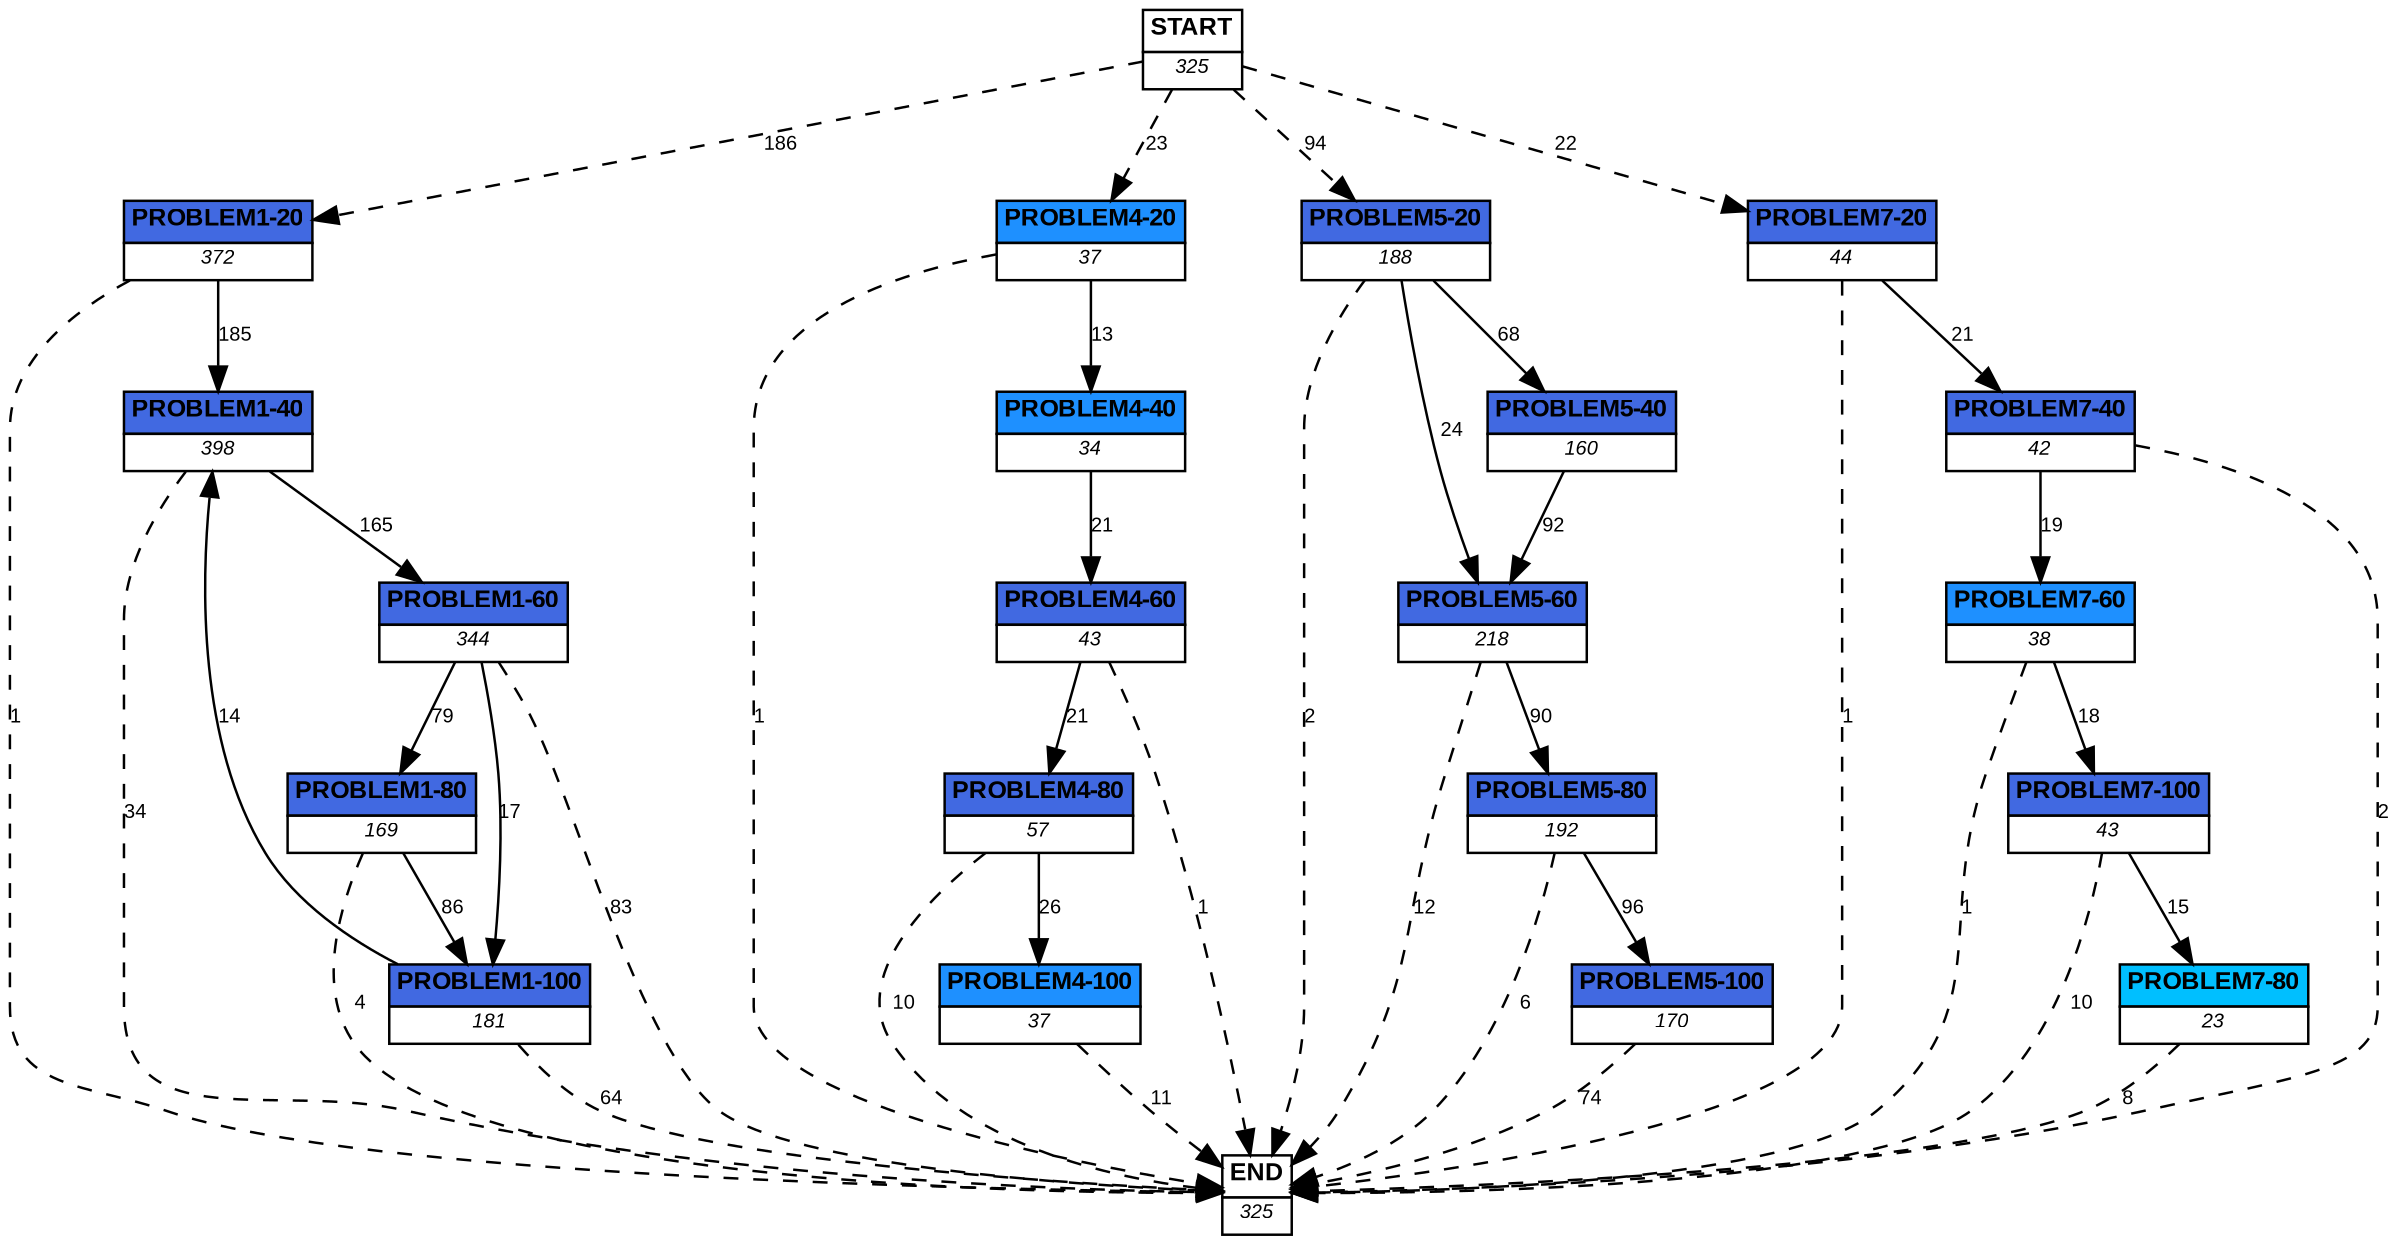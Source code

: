 digraph graphname {
	dpi = 150
	size="16,11!";
	margin = 0;
"PROBLEM1-20" [shape=plain, label=<<table border="0" cellborder="1" cellspacing="0"><tr><td bgcolor="royalblue"><FONT face="Arial" POINT-SIZE="10"><b>PROBLEM1-20</b></FONT></td></tr><tr><td bgcolor="white"><FONT face="Arial" POINT-SIZE="8"><i>372</i></FONT></td></tr></table>>]
"PROBLEM1-40" [shape=plain, label=<<table border="0" cellborder="1" cellspacing="0"><tr><td bgcolor="royalblue"><FONT face="Arial" POINT-SIZE="10"><b>PROBLEM1-40</b></FONT></td></tr><tr><td bgcolor="white"><FONT face="Arial" POINT-SIZE="8"><i>398</i></FONT></td></tr></table>>]
"PROBLEM1-60" [shape=plain, label=<<table border="0" cellborder="1" cellspacing="0"><tr><td bgcolor="royalblue"><FONT face="Arial" POINT-SIZE="10"><b>PROBLEM1-60</b></FONT></td></tr><tr><td bgcolor="white"><FONT face="Arial" POINT-SIZE="8"><i>344</i></FONT></td></tr></table>>]
"PROBLEM1-100" [shape=plain, label=<<table border="0" cellborder="1" cellspacing="0"><tr><td bgcolor="royalblue"><FONT face="Arial" POINT-SIZE="10"><b>PROBLEM1-100</b></FONT></td></tr><tr><td bgcolor="white"><FONT face="Arial" POINT-SIZE="8"><i>181</i></FONT></td></tr></table>>]
"PROBLEM1-80" [shape=plain, label=<<table border="0" cellborder="1" cellspacing="0"><tr><td bgcolor="royalblue"><FONT face="Arial" POINT-SIZE="10"><b>PROBLEM1-80</b></FONT></td></tr><tr><td bgcolor="white"><FONT face="Arial" POINT-SIZE="8"><i>169</i></FONT></td></tr></table>>]
"PROBLEM4-20" [shape=plain, label=<<table border="0" cellborder="1" cellspacing="0"><tr><td bgcolor="dodgerblue"><FONT face="Arial" POINT-SIZE="10"><b>PROBLEM4-20</b></FONT></td></tr><tr><td bgcolor="white"><FONT face="Arial" POINT-SIZE="8"><i>37</i></FONT></td></tr></table>>]
"PROBLEM4-40" [shape=plain, label=<<table border="0" cellborder="1" cellspacing="0"><tr><td bgcolor="dodgerblue"><FONT face="Arial" POINT-SIZE="10"><b>PROBLEM4-40</b></FONT></td></tr><tr><td bgcolor="white"><FONT face="Arial" POINT-SIZE="8"><i>34</i></FONT></td></tr></table>>]
"PROBLEM4-60" [shape=plain, label=<<table border="0" cellborder="1" cellspacing="0"><tr><td bgcolor="royalblue"><FONT face="Arial" POINT-SIZE="10"><b>PROBLEM4-60</b></FONT></td></tr><tr><td bgcolor="white"><FONT face="Arial" POINT-SIZE="8"><i>43</i></FONT></td></tr></table>>]
"PROBLEM4-80" [shape=plain, label=<<table border="0" cellborder="1" cellspacing="0"><tr><td bgcolor="royalblue"><FONT face="Arial" POINT-SIZE="10"><b>PROBLEM4-80</b></FONT></td></tr><tr><td bgcolor="white"><FONT face="Arial" POINT-SIZE="8"><i>57</i></FONT></td></tr></table>>]
"PROBLEM4-100" [shape=plain, label=<<table border="0" cellborder="1" cellspacing="0"><tr><td bgcolor="dodgerblue"><FONT face="Arial" POINT-SIZE="10"><b>PROBLEM4-100</b></FONT></td></tr><tr><td bgcolor="white"><FONT face="Arial" POINT-SIZE="8"><i>37</i></FONT></td></tr></table>>]
"PROBLEM5-20" [shape=plain, label=<<table border="0" cellborder="1" cellspacing="0"><tr><td bgcolor="royalblue"><FONT face="Arial" POINT-SIZE="10"><b>PROBLEM5-20</b></FONT></td></tr><tr><td bgcolor="white"><FONT face="Arial" POINT-SIZE="8"><i>188</i></FONT></td></tr></table>>]
"PROBLEM5-40" [shape=plain, label=<<table border="0" cellborder="1" cellspacing="0"><tr><td bgcolor="royalblue"><FONT face="Arial" POINT-SIZE="10"><b>PROBLEM5-40</b></FONT></td></tr><tr><td bgcolor="white"><FONT face="Arial" POINT-SIZE="8"><i>160</i></FONT></td></tr></table>>]
"PROBLEM5-60" [shape=plain, label=<<table border="0" cellborder="1" cellspacing="0"><tr><td bgcolor="royalblue"><FONT face="Arial" POINT-SIZE="10"><b>PROBLEM5-60</b></FONT></td></tr><tr><td bgcolor="white"><FONT face="Arial" POINT-SIZE="8"><i>218</i></FONT></td></tr></table>>]
"PROBLEM5-80" [shape=plain, label=<<table border="0" cellborder="1" cellspacing="0"><tr><td bgcolor="royalblue"><FONT face="Arial" POINT-SIZE="10"><b>PROBLEM5-80</b></FONT></td></tr><tr><td bgcolor="white"><FONT face="Arial" POINT-SIZE="8"><i>192</i></FONT></td></tr></table>>]
"PROBLEM5-100" [shape=plain, label=<<table border="0" cellborder="1" cellspacing="0"><tr><td bgcolor="royalblue"><FONT face="Arial" POINT-SIZE="10"><b>PROBLEM5-100</b></FONT></td></tr><tr><td bgcolor="white"><FONT face="Arial" POINT-SIZE="8"><i>170</i></FONT></td></tr></table>>]
"PROBLEM7-20" [shape=plain, label=<<table border="0" cellborder="1" cellspacing="0"><tr><td bgcolor="royalblue"><FONT face="Arial" POINT-SIZE="10"><b>PROBLEM7-20</b></FONT></td></tr><tr><td bgcolor="white"><FONT face="Arial" POINT-SIZE="8"><i>44</i></FONT></td></tr></table>>]
"PROBLEM7-40" [shape=plain, label=<<table border="0" cellborder="1" cellspacing="0"><tr><td bgcolor="royalblue"><FONT face="Arial" POINT-SIZE="10"><b>PROBLEM7-40</b></FONT></td></tr><tr><td bgcolor="white"><FONT face="Arial" POINT-SIZE="8"><i>42</i></FONT></td></tr></table>>]
"PROBLEM7-60" [shape=plain, label=<<table border="0" cellborder="1" cellspacing="0"><tr><td bgcolor="dodgerblue"><FONT face="Arial" POINT-SIZE="10"><b>PROBLEM7-60</b></FONT></td></tr><tr><td bgcolor="white"><FONT face="Arial" POINT-SIZE="8"><i>38</i></FONT></td></tr></table>>]
"PROBLEM7-100" [shape=plain, label=<<table border="0" cellborder="1" cellspacing="0"><tr><td bgcolor="royalblue"><FONT face="Arial" POINT-SIZE="10"><b>PROBLEM7-100</b></FONT></td></tr><tr><td bgcolor="white"><FONT face="Arial" POINT-SIZE="8"><i>43</i></FONT></td></tr></table>>]
"PROBLEM7-80" [shape=plain, label=<<table border="0" cellborder="1" cellspacing="0"><tr><td bgcolor="deepskyblue"><FONT face="Arial" POINT-SIZE="10"><b>PROBLEM7-80</b></FONT></td></tr><tr><td bgcolor="white"><FONT face="Arial" POINT-SIZE="8"><i>23</i></FONT></td></tr></table>>]
"START" [shape=plain, label=<<table border="0" cellborder="1" cellspacing="0"><tr><td bgcolor="white"><FONT face="Arial" POINT-SIZE="10"><b>START</b></FONT></td></tr><tr><td bgcolor="white"><FONT face="Arial" POINT-SIZE="8"><i>325</i></FONT></td></tr></table>>]
"END" [shape=plain, label=<<table border="0" cellborder="1" cellspacing="0"><tr><td bgcolor="white"><FONT face="Arial" POINT-SIZE="10"><b>END</b></FONT></td></tr><tr><td bgcolor="white"><FONT face="Arial" POINT-SIZE="8"><i>325</i></FONT></td></tr></table>>]
"PROBLEM1-20" -> "PROBLEM1-40" [ label ="185" labelfloat=false fontname="Arial" fontsize=8]
"PROBLEM1-20" -> "END" [ style = dashed label ="1" labelfloat=false fontname="Arial" fontsize=8]
"PROBLEM1-40" -> "PROBLEM1-60" [ label ="165" labelfloat=false fontname="Arial" fontsize=8]
"PROBLEM1-40" -> "END" [ style = dashed label ="34" labelfloat=false fontname="Arial" fontsize=8]
"PROBLEM1-60" -> "PROBLEM1-100" [ label ="17" labelfloat=false fontname="Arial" fontsize=8]
"PROBLEM1-60" -> "PROBLEM1-80" [ label ="79" labelfloat=false fontname="Arial" fontsize=8]
"PROBLEM1-60" -> "END" [ style = dashed label ="83" labelfloat=false fontname="Arial" fontsize=8]
"PROBLEM1-100" -> "PROBLEM1-40" [ label ="14" labelfloat=false fontname="Arial" fontsize=8]
"PROBLEM1-100" -> "END" [ style = dashed label ="64" labelfloat=false fontname="Arial" fontsize=8]
"PROBLEM1-80" -> "PROBLEM1-100" [ label ="86" labelfloat=false fontname="Arial" fontsize=8]
"PROBLEM1-80" -> "END" [ style = dashed label ="4" labelfloat=false fontname="Arial" fontsize=8]
"PROBLEM4-20" -> "PROBLEM4-40" [ label ="13" labelfloat=false fontname="Arial" fontsize=8]
"PROBLEM4-20" -> "END" [ style = dashed label ="1" labelfloat=false fontname="Arial" fontsize=8]
"PROBLEM4-40" -> "PROBLEM4-60" [ label ="21" labelfloat=false fontname="Arial" fontsize=8]
"PROBLEM4-60" -> "PROBLEM4-80" [ label ="21" labelfloat=false fontname="Arial" fontsize=8]
"PROBLEM4-60" -> "END" [ style = dashed label ="1" labelfloat=false fontname="Arial" fontsize=8]
"PROBLEM4-80" -> "PROBLEM4-100" [ label ="26" labelfloat=false fontname="Arial" fontsize=8]
"PROBLEM4-80" -> "END" [ style = dashed label ="10" labelfloat=false fontname="Arial" fontsize=8]
"PROBLEM4-100" -> "END" [ style = dashed label ="11" labelfloat=false fontname="Arial" fontsize=8]
"PROBLEM5-20" -> "PROBLEM5-40" [ label ="68" labelfloat=false fontname="Arial" fontsize=8]
"PROBLEM5-20" -> "PROBLEM5-60" [ label ="24" labelfloat=false fontname="Arial" fontsize=8]
"PROBLEM5-20" -> "END" [ style = dashed label ="2" labelfloat=false fontname="Arial" fontsize=8]
"PROBLEM5-40" -> "PROBLEM5-60" [ label ="92" labelfloat=false fontname="Arial" fontsize=8]
"PROBLEM5-60" -> "PROBLEM5-80" [ label ="90" labelfloat=false fontname="Arial" fontsize=8]
"PROBLEM5-60" -> "END" [ style = dashed label ="12" labelfloat=false fontname="Arial" fontsize=8]
"PROBLEM5-80" -> "PROBLEM5-100" [ label ="96" labelfloat=false fontname="Arial" fontsize=8]
"PROBLEM5-80" -> "END" [ style = dashed label ="6" labelfloat=false fontname="Arial" fontsize=8]
"PROBLEM5-100" -> "END" [ style = dashed label ="74" labelfloat=false fontname="Arial" fontsize=8]
"PROBLEM7-20" -> "PROBLEM7-40" [ label ="21" labelfloat=false fontname="Arial" fontsize=8]
"PROBLEM7-20" -> "END" [ style = dashed label ="1" labelfloat=false fontname="Arial" fontsize=8]
"PROBLEM7-40" -> "PROBLEM7-60" [ label ="19" labelfloat=false fontname="Arial" fontsize=8]
"PROBLEM7-40" -> "END" [ style = dashed label ="2" labelfloat=false fontname="Arial" fontsize=8]
"PROBLEM7-60" -> "PROBLEM7-100" [ label ="18" labelfloat=false fontname="Arial" fontsize=8]
"PROBLEM7-60" -> "END" [ style = dashed label ="1" labelfloat=false fontname="Arial" fontsize=8]
"PROBLEM7-100" -> "PROBLEM7-80" [ label ="15" labelfloat=false fontname="Arial" fontsize=8]
"PROBLEM7-100" -> "END" [ style = dashed label ="10" labelfloat=false fontname="Arial" fontsize=8]
"PROBLEM7-80" -> "END" [ style = dashed label ="8" labelfloat=false fontname="Arial" fontsize=8]
"START" -> "PROBLEM1-20" [ style = dashed label ="186" labelfloat=false fontname="Arial" fontsize=8]
"START" -> "PROBLEM4-20" [ style = dashed label ="23" labelfloat=false fontname="Arial" fontsize=8]
"START" -> "PROBLEM5-20" [ style = dashed label ="94" labelfloat=false fontname="Arial" fontsize=8]
"START" -> "PROBLEM7-20" [ style = dashed label ="22" labelfloat=false fontname="Arial" fontsize=8]
}